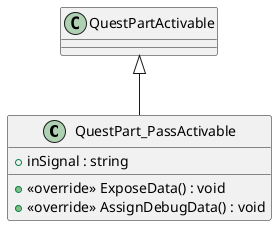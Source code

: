 @startuml
class QuestPart_PassActivable {
    + inSignal : string
    + <<override>> ExposeData() : void
    + <<override>> AssignDebugData() : void
}
QuestPartActivable <|-- QuestPart_PassActivable
@enduml
